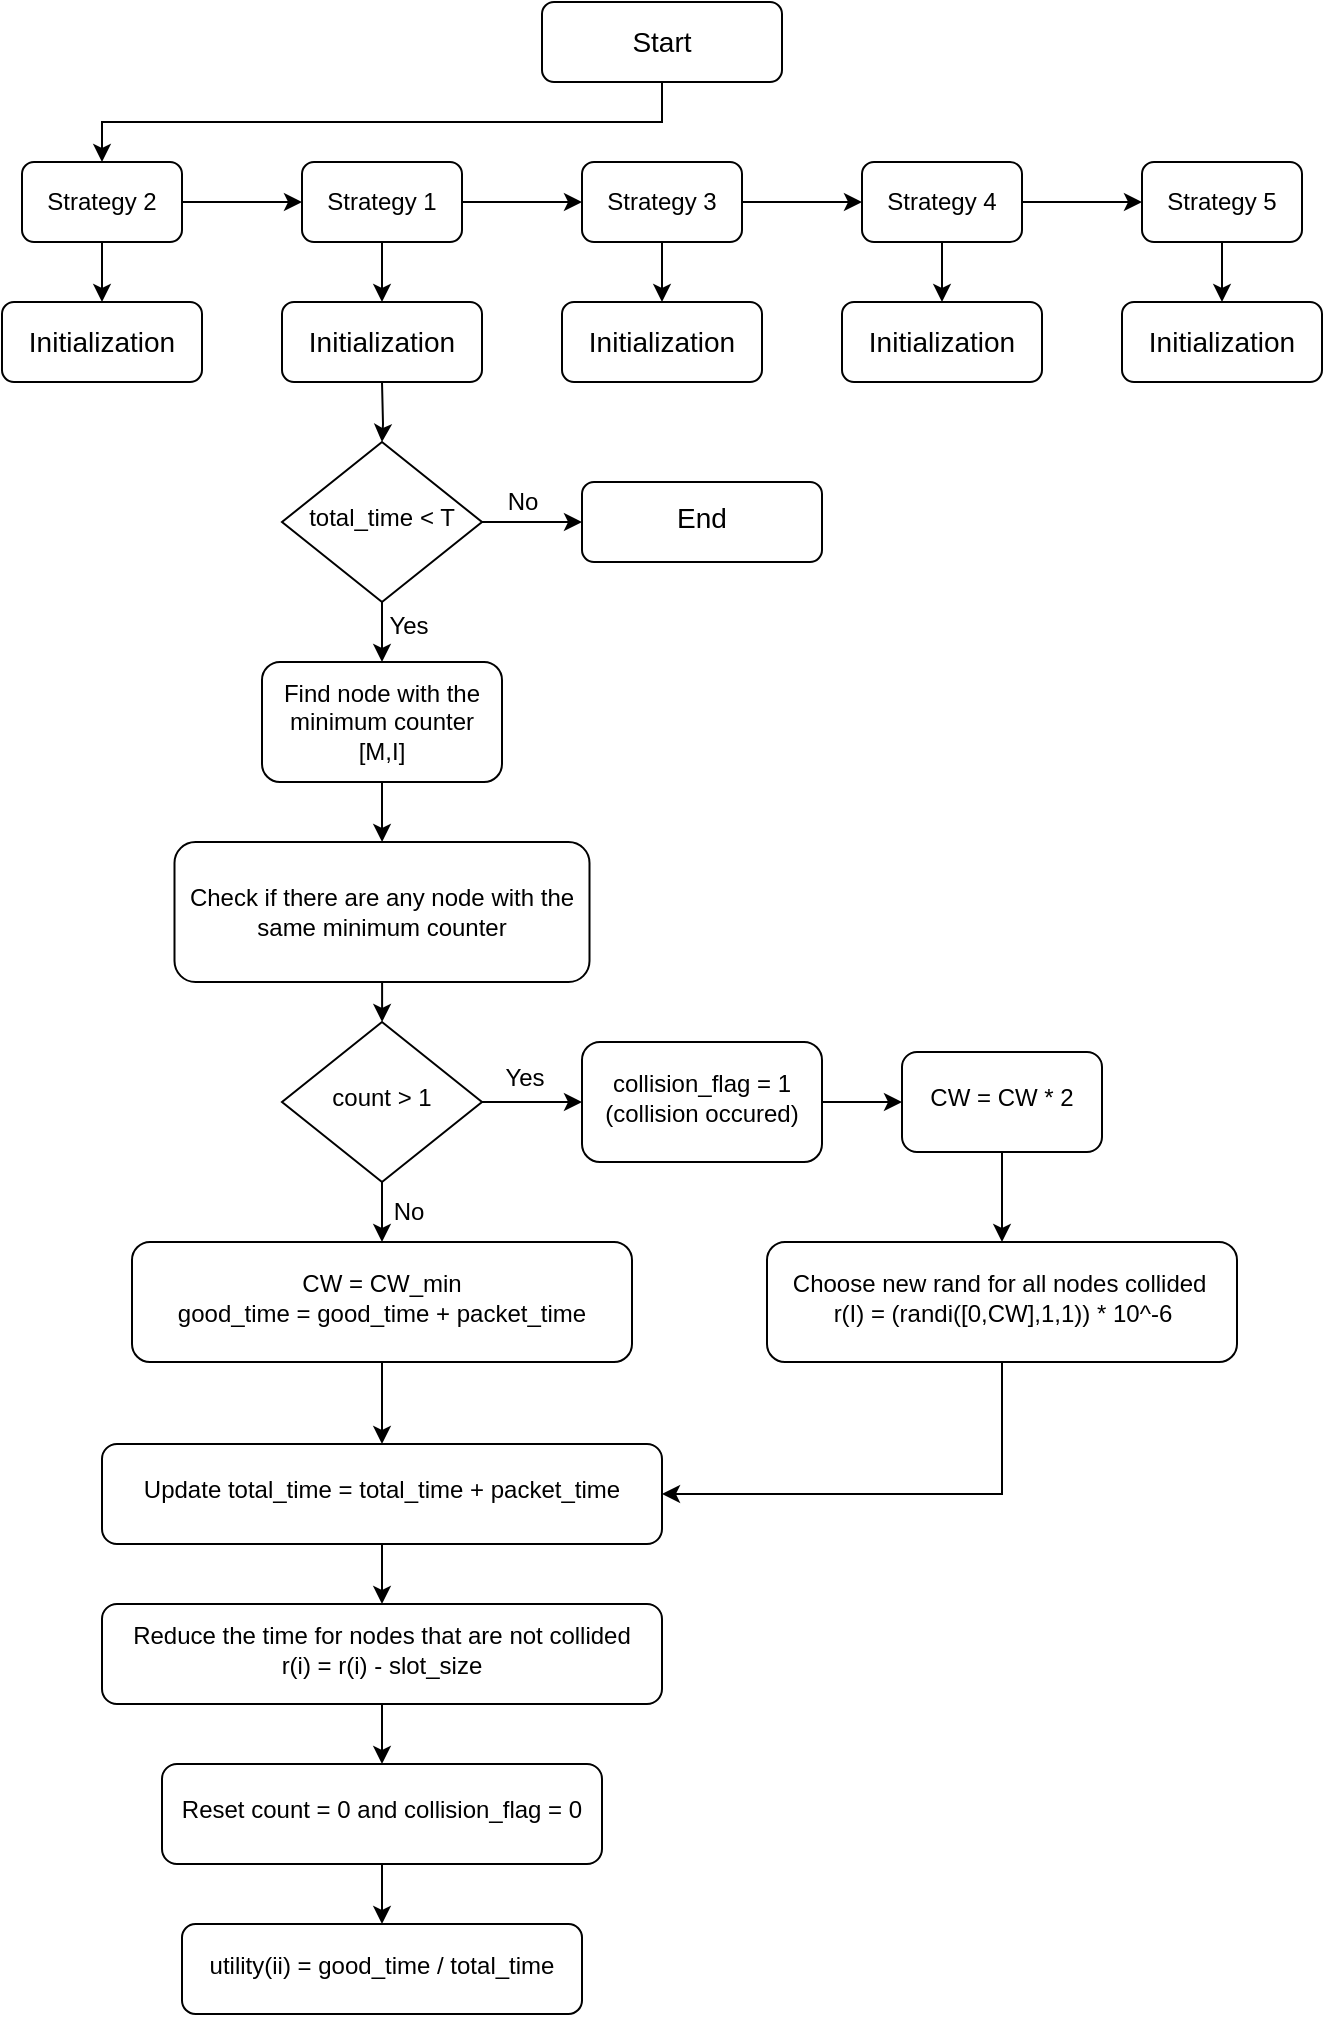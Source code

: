<mxfile version="24.2.1" type="device" pages="2">
  <diagram id="C5RBs43oDa-KdzZeNtuy" name="Page-1">
    <mxGraphModel dx="1050" dy="522" grid="1" gridSize="10" guides="1" tooltips="1" connect="1" arrows="1" fold="1" page="1" pageScale="1" pageWidth="827" pageHeight="1169" math="0" shadow="0">
      <root>
        <mxCell id="WIyWlLk6GJQsqaUBKTNV-0" />
        <mxCell id="WIyWlLk6GJQsqaUBKTNV-1" parent="WIyWlLk6GJQsqaUBKTNV-0" />
        <mxCell id="72RubLrnQUM0BgyUZ6_7-25" style="edgeStyle=orthogonalEdgeStyle;rounded=0;orthogonalLoop=1;jettySize=auto;html=1;exitX=0.5;exitY=1;exitDx=0;exitDy=0;entryX=0.5;entryY=0;entryDx=0;entryDy=0;" parent="WIyWlLk6GJQsqaUBKTNV-1" source="WIyWlLk6GJQsqaUBKTNV-3" target="72RubLrnQUM0BgyUZ6_7-17" edge="1">
          <mxGeometry relative="1" as="geometry" />
        </mxCell>
        <mxCell id="WIyWlLk6GJQsqaUBKTNV-3" value="&lt;font style=&quot;font-size: 14px;&quot;&gt;Start&lt;/font&gt;" style="rounded=1;whiteSpace=wrap;html=1;fontSize=12;glass=0;strokeWidth=1;shadow=0;" parent="WIyWlLk6GJQsqaUBKTNV-1" vertex="1">
          <mxGeometry x="300" y="20" width="120" height="40" as="geometry" />
        </mxCell>
        <mxCell id="72RubLrnQUM0BgyUZ6_7-26" style="edgeStyle=orthogonalEdgeStyle;rounded=0;orthogonalLoop=1;jettySize=auto;html=1;exitX=1;exitY=0.5;exitDx=0;exitDy=0;" parent="WIyWlLk6GJQsqaUBKTNV-1" source="72RubLrnQUM0BgyUZ6_7-17" target="72RubLrnQUM0BgyUZ6_7-21" edge="1">
          <mxGeometry relative="1" as="geometry" />
        </mxCell>
        <mxCell id="72RubLrnQUM0BgyUZ6_7-35" value="" style="edgeStyle=orthogonalEdgeStyle;rounded=0;orthogonalLoop=1;jettySize=auto;html=1;" parent="WIyWlLk6GJQsqaUBKTNV-1" source="72RubLrnQUM0BgyUZ6_7-17" target="72RubLrnQUM0BgyUZ6_7-30" edge="1">
          <mxGeometry relative="1" as="geometry" />
        </mxCell>
        <mxCell id="72RubLrnQUM0BgyUZ6_7-17" value="Strategy 2" style="rounded=1;whiteSpace=wrap;html=1;fontSize=12;glass=0;strokeWidth=1;shadow=0;" parent="WIyWlLk6GJQsqaUBKTNV-1" vertex="1">
          <mxGeometry x="40" y="100" width="80" height="40" as="geometry" />
        </mxCell>
        <mxCell id="72RubLrnQUM0BgyUZ6_7-27" style="edgeStyle=orthogonalEdgeStyle;rounded=0;orthogonalLoop=1;jettySize=auto;html=1;exitX=1;exitY=0.5;exitDx=0;exitDy=0;entryX=0;entryY=0.5;entryDx=0;entryDy=0;" parent="WIyWlLk6GJQsqaUBKTNV-1" source="72RubLrnQUM0BgyUZ6_7-21" target="72RubLrnQUM0BgyUZ6_7-23" edge="1">
          <mxGeometry relative="1" as="geometry" />
        </mxCell>
        <mxCell id="72RubLrnQUM0BgyUZ6_7-36" value="" style="edgeStyle=orthogonalEdgeStyle;rounded=0;orthogonalLoop=1;jettySize=auto;html=1;" parent="WIyWlLk6GJQsqaUBKTNV-1" source="72RubLrnQUM0BgyUZ6_7-21" target="72RubLrnQUM0BgyUZ6_7-31" edge="1">
          <mxGeometry relative="1" as="geometry" />
        </mxCell>
        <mxCell id="72RubLrnQUM0BgyUZ6_7-21" value="Strategy 1" style="rounded=1;whiteSpace=wrap;html=1;fontSize=12;glass=0;strokeWidth=1;shadow=0;" parent="WIyWlLk6GJQsqaUBKTNV-1" vertex="1">
          <mxGeometry x="180" y="100" width="80" height="40" as="geometry" />
        </mxCell>
        <mxCell id="72RubLrnQUM0BgyUZ6_7-29" style="edgeStyle=orthogonalEdgeStyle;rounded=0;orthogonalLoop=1;jettySize=auto;html=1;exitX=1;exitY=0.5;exitDx=0;exitDy=0;entryX=0;entryY=0.5;entryDx=0;entryDy=0;" parent="WIyWlLk6GJQsqaUBKTNV-1" source="72RubLrnQUM0BgyUZ6_7-22" target="72RubLrnQUM0BgyUZ6_7-24" edge="1">
          <mxGeometry relative="1" as="geometry" />
        </mxCell>
        <mxCell id="72RubLrnQUM0BgyUZ6_7-38" value="" style="edgeStyle=orthogonalEdgeStyle;rounded=0;orthogonalLoop=1;jettySize=auto;html=1;" parent="WIyWlLk6GJQsqaUBKTNV-1" source="72RubLrnQUM0BgyUZ6_7-22" target="72RubLrnQUM0BgyUZ6_7-33" edge="1">
          <mxGeometry relative="1" as="geometry" />
        </mxCell>
        <mxCell id="72RubLrnQUM0BgyUZ6_7-22" value="Strategy 4" style="rounded=1;whiteSpace=wrap;html=1;fontSize=12;glass=0;strokeWidth=1;shadow=0;" parent="WIyWlLk6GJQsqaUBKTNV-1" vertex="1">
          <mxGeometry x="460" y="100" width="80" height="40" as="geometry" />
        </mxCell>
        <mxCell id="72RubLrnQUM0BgyUZ6_7-28" style="edgeStyle=orthogonalEdgeStyle;rounded=0;orthogonalLoop=1;jettySize=auto;html=1;exitX=1;exitY=0.5;exitDx=0;exitDy=0;entryX=0;entryY=0.5;entryDx=0;entryDy=0;" parent="WIyWlLk6GJQsqaUBKTNV-1" source="72RubLrnQUM0BgyUZ6_7-23" target="72RubLrnQUM0BgyUZ6_7-22" edge="1">
          <mxGeometry relative="1" as="geometry" />
        </mxCell>
        <mxCell id="72RubLrnQUM0BgyUZ6_7-37" value="" style="edgeStyle=orthogonalEdgeStyle;rounded=0;orthogonalLoop=1;jettySize=auto;html=1;" parent="WIyWlLk6GJQsqaUBKTNV-1" source="72RubLrnQUM0BgyUZ6_7-23" target="72RubLrnQUM0BgyUZ6_7-32" edge="1">
          <mxGeometry relative="1" as="geometry" />
        </mxCell>
        <mxCell id="72RubLrnQUM0BgyUZ6_7-23" value="Strategy 3" style="rounded=1;whiteSpace=wrap;html=1;fontSize=12;glass=0;strokeWidth=1;shadow=0;" parent="WIyWlLk6GJQsqaUBKTNV-1" vertex="1">
          <mxGeometry x="320" y="100" width="80" height="40" as="geometry" />
        </mxCell>
        <mxCell id="72RubLrnQUM0BgyUZ6_7-39" value="" style="edgeStyle=orthogonalEdgeStyle;rounded=0;orthogonalLoop=1;jettySize=auto;html=1;" parent="WIyWlLk6GJQsqaUBKTNV-1" source="72RubLrnQUM0BgyUZ6_7-24" target="72RubLrnQUM0BgyUZ6_7-34" edge="1">
          <mxGeometry relative="1" as="geometry" />
        </mxCell>
        <mxCell id="72RubLrnQUM0BgyUZ6_7-24" value="Strategy 5" style="rounded=1;whiteSpace=wrap;html=1;fontSize=12;glass=0;strokeWidth=1;shadow=0;" parent="WIyWlLk6GJQsqaUBKTNV-1" vertex="1">
          <mxGeometry x="600" y="100" width="80" height="40" as="geometry" />
        </mxCell>
        <mxCell id="72RubLrnQUM0BgyUZ6_7-41" value="" style="edgeStyle=orthogonalEdgeStyle;rounded=0;orthogonalLoop=1;jettySize=auto;html=1;" parent="WIyWlLk6GJQsqaUBKTNV-1" target="72RubLrnQUM0BgyUZ6_7-40" edge="1">
          <mxGeometry relative="1" as="geometry">
            <mxPoint x="220" y="210" as="sourcePoint" />
          </mxGeometry>
        </mxCell>
        <mxCell id="72RubLrnQUM0BgyUZ6_7-30" value="&lt;font style=&quot;font-size: 14px;&quot;&gt;Initialization&lt;/font&gt;" style="rounded=1;whiteSpace=wrap;html=1;fontSize=12;glass=0;strokeWidth=1;shadow=0;" parent="WIyWlLk6GJQsqaUBKTNV-1" vertex="1">
          <mxGeometry x="30" y="170" width="100" height="40" as="geometry" />
        </mxCell>
        <mxCell id="72RubLrnQUM0BgyUZ6_7-31" value="&lt;font style=&quot;font-size: 14px;&quot;&gt;Initialization&lt;/font&gt;" style="rounded=1;whiteSpace=wrap;html=1;fontSize=12;glass=0;strokeWidth=1;shadow=0;" parent="WIyWlLk6GJQsqaUBKTNV-1" vertex="1">
          <mxGeometry x="170" y="170" width="100" height="40" as="geometry" />
        </mxCell>
        <mxCell id="72RubLrnQUM0BgyUZ6_7-32" value="&lt;font style=&quot;font-size: 14px;&quot;&gt;Initialization&lt;/font&gt;" style="rounded=1;whiteSpace=wrap;html=1;fontSize=12;glass=0;strokeWidth=1;shadow=0;" parent="WIyWlLk6GJQsqaUBKTNV-1" vertex="1">
          <mxGeometry x="310" y="170" width="100" height="40" as="geometry" />
        </mxCell>
        <mxCell id="72RubLrnQUM0BgyUZ6_7-33" value="&lt;font style=&quot;font-size: 14px;&quot;&gt;Initialization&lt;/font&gt;" style="rounded=1;whiteSpace=wrap;html=1;fontSize=12;glass=0;strokeWidth=1;shadow=0;" parent="WIyWlLk6GJQsqaUBKTNV-1" vertex="1">
          <mxGeometry x="450" y="170" width="100" height="40" as="geometry" />
        </mxCell>
        <mxCell id="72RubLrnQUM0BgyUZ6_7-34" value="&lt;font style=&quot;font-size: 14px;&quot;&gt;Initialization&lt;/font&gt;" style="rounded=1;whiteSpace=wrap;html=1;fontSize=12;glass=0;strokeWidth=1;shadow=0;" parent="WIyWlLk6GJQsqaUBKTNV-1" vertex="1">
          <mxGeometry x="590" y="170" width="100" height="40" as="geometry" />
        </mxCell>
        <mxCell id="1LV72QbLzKAS0aGq6nYh-2" value="" style="edgeStyle=orthogonalEdgeStyle;rounded=0;orthogonalLoop=1;jettySize=auto;html=1;" parent="WIyWlLk6GJQsqaUBKTNV-1" source="72RubLrnQUM0BgyUZ6_7-40" target="1LV72QbLzKAS0aGq6nYh-1" edge="1">
          <mxGeometry relative="1" as="geometry" />
        </mxCell>
        <mxCell id="1LV72QbLzKAS0aGq6nYh-38" value="" style="edgeStyle=orthogonalEdgeStyle;rounded=0;orthogonalLoop=1;jettySize=auto;html=1;" parent="WIyWlLk6GJQsqaUBKTNV-1" source="72RubLrnQUM0BgyUZ6_7-40" target="1LV72QbLzKAS0aGq6nYh-37" edge="1">
          <mxGeometry relative="1" as="geometry" />
        </mxCell>
        <mxCell id="72RubLrnQUM0BgyUZ6_7-40" value="total_time &amp;lt; T" style="rhombus;whiteSpace=wrap;html=1;shadow=0;fontFamily=Helvetica;fontSize=12;align=center;strokeWidth=1;spacing=6;spacingTop=-4;" parent="WIyWlLk6GJQsqaUBKTNV-1" vertex="1">
          <mxGeometry x="170" y="240" width="100" height="80" as="geometry" />
        </mxCell>
        <mxCell id="1LV72QbLzKAS0aGq6nYh-6" value="" style="edgeStyle=orthogonalEdgeStyle;rounded=0;orthogonalLoop=1;jettySize=auto;html=1;" parent="WIyWlLk6GJQsqaUBKTNV-1" source="1LV72QbLzKAS0aGq6nYh-1" target="1LV72QbLzKAS0aGq6nYh-5" edge="1">
          <mxGeometry relative="1" as="geometry" />
        </mxCell>
        <mxCell id="1LV72QbLzKAS0aGq6nYh-1" value="Find node with the minimum counter [M,I]" style="rounded=1;whiteSpace=wrap;html=1;fontSize=12;glass=0;strokeWidth=1;shadow=0;" parent="WIyWlLk6GJQsqaUBKTNV-1" vertex="1">
          <mxGeometry x="160" y="350" width="120" height="60" as="geometry" />
        </mxCell>
        <mxCell id="1LV72QbLzKAS0aGq6nYh-4" value="Yes" style="text;html=1;align=center;verticalAlign=middle;resizable=0;points=[];autosize=1;strokeColor=none;fillColor=none;" parent="WIyWlLk6GJQsqaUBKTNV-1" vertex="1">
          <mxGeometry x="213" y="317" width="40" height="30" as="geometry" />
        </mxCell>
        <mxCell id="1LV72QbLzKAS0aGq6nYh-13" value="" style="edgeStyle=orthogonalEdgeStyle;rounded=0;orthogonalLoop=1;jettySize=auto;html=1;" parent="WIyWlLk6GJQsqaUBKTNV-1" source="1LV72QbLzKAS0aGq6nYh-5" target="1LV72QbLzKAS0aGq6nYh-11" edge="1">
          <mxGeometry relative="1" as="geometry" />
        </mxCell>
        <mxCell id="1LV72QbLzKAS0aGq6nYh-5" value="Check if there are any node with the same minimum counter" style="rounded=1;whiteSpace=wrap;html=1;fontSize=12;glass=0;strokeWidth=1;shadow=0;" parent="WIyWlLk6GJQsqaUBKTNV-1" vertex="1">
          <mxGeometry x="116.25" y="440" width="207.5" height="70" as="geometry" />
        </mxCell>
        <mxCell id="1LV72QbLzKAS0aGq6nYh-15" value="" style="edgeStyle=orthogonalEdgeStyle;rounded=0;orthogonalLoop=1;jettySize=auto;html=1;" parent="WIyWlLk6GJQsqaUBKTNV-1" source="1LV72QbLzKAS0aGq6nYh-11" target="1LV72QbLzKAS0aGq6nYh-14" edge="1">
          <mxGeometry relative="1" as="geometry" />
        </mxCell>
        <mxCell id="1LV72QbLzKAS0aGq6nYh-19" value="" style="edgeStyle=orthogonalEdgeStyle;rounded=0;orthogonalLoop=1;jettySize=auto;html=1;" parent="WIyWlLk6GJQsqaUBKTNV-1" source="1LV72QbLzKAS0aGq6nYh-11" target="1LV72QbLzKAS0aGq6nYh-18" edge="1">
          <mxGeometry relative="1" as="geometry" />
        </mxCell>
        <mxCell id="1LV72QbLzKAS0aGq6nYh-11" value="count &amp;gt; 1" style="rhombus;whiteSpace=wrap;html=1;shadow=0;fontFamily=Helvetica;fontSize=12;align=center;strokeWidth=1;spacing=6;spacingTop=-4;" parent="WIyWlLk6GJQsqaUBKTNV-1" vertex="1">
          <mxGeometry x="170" y="530" width="100" height="80" as="geometry" />
        </mxCell>
        <mxCell id="1LV72QbLzKAS0aGq6nYh-17" value="" style="edgeStyle=orthogonalEdgeStyle;rounded=0;orthogonalLoop=1;jettySize=auto;html=1;" parent="WIyWlLk6GJQsqaUBKTNV-1" source="1LV72QbLzKAS0aGq6nYh-14" target="1LV72QbLzKAS0aGq6nYh-16" edge="1">
          <mxGeometry relative="1" as="geometry" />
        </mxCell>
        <mxCell id="1LV72QbLzKAS0aGq6nYh-14" value="collision_flag = 1 (collision occured)" style="rounded=1;whiteSpace=wrap;html=1;shadow=0;strokeWidth=1;spacing=6;spacingTop=-4;" parent="WIyWlLk6GJQsqaUBKTNV-1" vertex="1">
          <mxGeometry x="320" y="540" width="120" height="60" as="geometry" />
        </mxCell>
        <mxCell id="A3e3yvQEFYm9_FNXve_z-0" style="edgeStyle=orthogonalEdgeStyle;rounded=0;orthogonalLoop=1;jettySize=auto;html=1;exitX=0.5;exitY=1;exitDx=0;exitDy=0;entryX=0.5;entryY=0;entryDx=0;entryDy=0;" parent="WIyWlLk6GJQsqaUBKTNV-1" source="1LV72QbLzKAS0aGq6nYh-16" target="1LV72QbLzKAS0aGq6nYh-22" edge="1">
          <mxGeometry relative="1" as="geometry" />
        </mxCell>
        <mxCell id="1LV72QbLzKAS0aGq6nYh-16" value="CW = CW * 2" style="whiteSpace=wrap;html=1;rounded=1;shadow=0;strokeWidth=1;spacing=6;spacingTop=-4;" parent="WIyWlLk6GJQsqaUBKTNV-1" vertex="1">
          <mxGeometry x="480" y="545" width="100" height="50" as="geometry" />
        </mxCell>
        <mxCell id="A3e3yvQEFYm9_FNXve_z-1" style="edgeStyle=orthogonalEdgeStyle;rounded=0;orthogonalLoop=1;jettySize=auto;html=1;exitX=0.5;exitY=1;exitDx=0;exitDy=0;entryX=0.5;entryY=0;entryDx=0;entryDy=0;" parent="WIyWlLk6GJQsqaUBKTNV-1" source="1LV72QbLzKAS0aGq6nYh-18" target="1LV72QbLzKAS0aGq6nYh-25" edge="1">
          <mxGeometry relative="1" as="geometry" />
        </mxCell>
        <mxCell id="1LV72QbLzKAS0aGq6nYh-18" value="&lt;div&gt;CW = CW_min&lt;br&gt;&lt;/div&gt;good_time = good_time + packet_time" style="rounded=1;whiteSpace=wrap;html=1;shadow=0;strokeWidth=1;spacing=6;spacingTop=-4;" parent="WIyWlLk6GJQsqaUBKTNV-1" vertex="1">
          <mxGeometry x="95" y="640" width="250" height="60" as="geometry" />
        </mxCell>
        <mxCell id="1LV72QbLzKAS0aGq6nYh-20" value="Yes" style="text;html=1;align=center;verticalAlign=middle;resizable=0;points=[];autosize=1;strokeColor=none;fillColor=none;" parent="WIyWlLk6GJQsqaUBKTNV-1" vertex="1">
          <mxGeometry x="271" y="543" width="40" height="30" as="geometry" />
        </mxCell>
        <mxCell id="1LV72QbLzKAS0aGq6nYh-21" value="No" style="text;html=1;align=center;verticalAlign=middle;resizable=0;points=[];autosize=1;strokeColor=none;fillColor=none;" parent="WIyWlLk6GJQsqaUBKTNV-1" vertex="1">
          <mxGeometry x="213" y="610" width="40" height="30" as="geometry" />
        </mxCell>
        <mxCell id="A3e3yvQEFYm9_FNXve_z-3" style="edgeStyle=orthogonalEdgeStyle;rounded=0;orthogonalLoop=1;jettySize=auto;html=1;exitX=0.5;exitY=1;exitDx=0;exitDy=0;entryX=1;entryY=0.5;entryDx=0;entryDy=0;" parent="WIyWlLk6GJQsqaUBKTNV-1" source="1LV72QbLzKAS0aGq6nYh-22" target="1LV72QbLzKAS0aGq6nYh-25" edge="1">
          <mxGeometry relative="1" as="geometry" />
        </mxCell>
        <mxCell id="1LV72QbLzKAS0aGq6nYh-22" value="Choose new rand for all nodes collided&amp;nbsp;&lt;div&gt;r(I) = (randi([0,CW],1,1)) * 10^-6&lt;/div&gt;" style="rounded=1;whiteSpace=wrap;html=1;shadow=0;strokeWidth=1;spacing=6;spacingTop=-4;" parent="WIyWlLk6GJQsqaUBKTNV-1" vertex="1">
          <mxGeometry x="412.5" y="640" width="235" height="60" as="geometry" />
        </mxCell>
        <mxCell id="1LV72QbLzKAS0aGq6nYh-29" value="" style="edgeStyle=orthogonalEdgeStyle;rounded=0;orthogonalLoop=1;jettySize=auto;html=1;" parent="WIyWlLk6GJQsqaUBKTNV-1" source="1LV72QbLzKAS0aGq6nYh-25" target="1LV72QbLzKAS0aGq6nYh-28" edge="1">
          <mxGeometry relative="1" as="geometry" />
        </mxCell>
        <mxCell id="1LV72QbLzKAS0aGq6nYh-25" value="Update total_time = total_time + packet_time" style="rounded=1;whiteSpace=wrap;html=1;shadow=0;strokeWidth=1;spacing=6;spacingTop=-4;" parent="WIyWlLk6GJQsqaUBKTNV-1" vertex="1">
          <mxGeometry x="80" y="741" width="280" height="50" as="geometry" />
        </mxCell>
        <mxCell id="1LV72QbLzKAS0aGq6nYh-31" value="" style="edgeStyle=orthogonalEdgeStyle;rounded=0;orthogonalLoop=1;jettySize=auto;html=1;" parent="WIyWlLk6GJQsqaUBKTNV-1" source="1LV72QbLzKAS0aGq6nYh-28" target="1LV72QbLzKAS0aGq6nYh-30" edge="1">
          <mxGeometry relative="1" as="geometry" />
        </mxCell>
        <mxCell id="1LV72QbLzKAS0aGq6nYh-28" value="Reduce the time for nodes that are not collided&lt;div&gt;r(i) = r(i) - slot_size&lt;br&gt;&lt;/div&gt;" style="rounded=1;whiteSpace=wrap;html=1;shadow=0;strokeWidth=1;spacing=6;spacingTop=-4;" parent="WIyWlLk6GJQsqaUBKTNV-1" vertex="1">
          <mxGeometry x="80" y="821" width="280" height="50" as="geometry" />
        </mxCell>
        <mxCell id="1LV72QbLzKAS0aGq6nYh-33" value="" style="edgeStyle=orthogonalEdgeStyle;rounded=0;orthogonalLoop=1;jettySize=auto;html=1;" parent="WIyWlLk6GJQsqaUBKTNV-1" source="1LV72QbLzKAS0aGq6nYh-30" target="1LV72QbLzKAS0aGq6nYh-32" edge="1">
          <mxGeometry relative="1" as="geometry" />
        </mxCell>
        <mxCell id="1LV72QbLzKAS0aGq6nYh-30" value="Reset count = 0 and collision_flag = 0" style="rounded=1;whiteSpace=wrap;html=1;shadow=0;strokeWidth=1;spacing=6;spacingTop=-4;" parent="WIyWlLk6GJQsqaUBKTNV-1" vertex="1">
          <mxGeometry x="110" y="901" width="220" height="50" as="geometry" />
        </mxCell>
        <mxCell id="1LV72QbLzKAS0aGq6nYh-32" value="utility(ii) = good_time / total_time" style="rounded=1;whiteSpace=wrap;html=1;shadow=0;strokeWidth=1;spacing=6;spacingTop=-4;" parent="WIyWlLk6GJQsqaUBKTNV-1" vertex="1">
          <mxGeometry x="120" y="981" width="200" height="45" as="geometry" />
        </mxCell>
        <mxCell id="1LV72QbLzKAS0aGq6nYh-37" value="&lt;font style=&quot;font-size: 14px;&quot;&gt;End&lt;/font&gt;" style="rounded=1;whiteSpace=wrap;html=1;shadow=0;strokeWidth=1;spacing=6;spacingTop=-4;" parent="WIyWlLk6GJQsqaUBKTNV-1" vertex="1">
          <mxGeometry x="320" y="260" width="120" height="40" as="geometry" />
        </mxCell>
        <mxCell id="6Q4fSlG8N5F0dTzM4JcL-0" value="No" style="text;html=1;align=center;verticalAlign=middle;resizable=0;points=[];autosize=1;strokeColor=none;fillColor=none;" parent="WIyWlLk6GJQsqaUBKTNV-1" vertex="1">
          <mxGeometry x="270" y="255" width="40" height="30" as="geometry" />
        </mxCell>
      </root>
    </mxGraphModel>
  </diagram>
  <diagram id="HwcZyTEg474XpjV7Pr79" name="Trang-2">
    <mxGraphModel dx="1050" dy="522" grid="1" gridSize="10" guides="1" tooltips="1" connect="1" arrows="1" fold="1" page="1" pageScale="1" pageWidth="827" pageHeight="1169" math="0" shadow="0">
      <root>
        <mxCell id="0" />
        <mxCell id="1" parent="0" />
        <mxCell id="C0VvFrs1ONkLHnB8MBzZ-6" style="edgeStyle=orthogonalEdgeStyle;rounded=0;orthogonalLoop=1;jettySize=auto;html=1;entryX=0.5;entryY=0;entryDx=0;entryDy=0;" edge="1" parent="1" source="Pft1HIH7EBBbLkFFnmwQ-2" target="wl-6aLsPFYIHbFVLVNVc-1">
          <mxGeometry relative="1" as="geometry" />
        </mxCell>
        <mxCell id="Pft1HIH7EBBbLkFFnmwQ-2" value="Start" style="ellipse;whiteSpace=wrap;html=1;align=center;" vertex="1" parent="1">
          <mxGeometry x="319" y="189" width="90" height="40" as="geometry" />
        </mxCell>
        <mxCell id="C0VvFrs1ONkLHnB8MBzZ-7" style="edgeStyle=orthogonalEdgeStyle;rounded=0;orthogonalLoop=1;jettySize=auto;html=1;entryX=0.5;entryY=0;entryDx=0;entryDy=0;" edge="1" parent="1" source="wl-6aLsPFYIHbFVLVNVc-1" target="BTixyVCS-bk6uIbby6jy-1">
          <mxGeometry relative="1" as="geometry" />
        </mxCell>
        <mxCell id="wl-6aLsPFYIHbFVLVNVc-1" value="&lt;font style=&quot;font-size: 14px;&quot;&gt;Initialization&lt;/font&gt;" style="rounded=1;whiteSpace=wrap;html=1;fontSize=12;glass=0;strokeWidth=1;shadow=0;align=center;" vertex="1" parent="1">
          <mxGeometry x="314" y="255" width="100" height="40" as="geometry" />
        </mxCell>
        <mxCell id="C0VvFrs1ONkLHnB8MBzZ-8" style="edgeStyle=orthogonalEdgeStyle;rounded=0;orthogonalLoop=1;jettySize=auto;html=1;entryX=0.5;entryY=0;entryDx=0;entryDy=0;" edge="1" parent="1" source="BTixyVCS-bk6uIbby6jy-1" target="37lXPXk3oOZkQdZGvRGx-2">
          <mxGeometry relative="1" as="geometry" />
        </mxCell>
        <mxCell id="S6yIrgOXjZw5kQEW7riP-12" style="edgeStyle=orthogonalEdgeStyle;rounded=0;orthogonalLoop=1;jettySize=auto;html=1;entryX=1;entryY=0.5;entryDx=0;entryDy=0;" edge="1" parent="1" source="BTixyVCS-bk6uIbby6jy-1" target="C0VvFrs1ONkLHnB8MBzZ-4">
          <mxGeometry relative="1" as="geometry">
            <Array as="points">
              <mxPoint x="610" y="345" />
              <mxPoint x="610" y="854" />
            </Array>
          </mxGeometry>
        </mxCell>
        <mxCell id="BTixyVCS-bk6uIbby6jy-1" value="total_time &amp;lt; T" style="rhombus;whiteSpace=wrap;html=1;shadow=0;fontFamily=Helvetica;fontSize=12;align=center;strokeWidth=1;spacing=6;spacingTop=-4;" vertex="1" parent="1">
          <mxGeometry x="314" y="315" width="100" height="60" as="geometry" />
        </mxCell>
        <mxCell id="C0VvFrs1ONkLHnB8MBzZ-9" style="edgeStyle=orthogonalEdgeStyle;rounded=0;orthogonalLoop=1;jettySize=auto;html=1;entryX=0;entryY=0.5;entryDx=0;entryDy=0;" edge="1" parent="1" source="37lXPXk3oOZkQdZGvRGx-2" target="hQbYxWGHi5eLST6_0yHu-1">
          <mxGeometry relative="1" as="geometry" />
        </mxCell>
        <mxCell id="C0VvFrs1ONkLHnB8MBzZ-11" style="edgeStyle=orthogonalEdgeStyle;rounded=0;orthogonalLoop=1;jettySize=auto;html=1;entryX=0.5;entryY=0;entryDx=0;entryDy=0;" edge="1" parent="1" source="37lXPXk3oOZkQdZGvRGx-2" target="I8tk_VSeOnvGw5o1QGV1-1">
          <mxGeometry relative="1" as="geometry" />
        </mxCell>
        <mxCell id="37lXPXk3oOZkQdZGvRGx-2" value="If two more nodes&amp;nbsp;&lt;div style=&quot;font-size: 10px;&quot;&gt;have the same wait time&lt;/div&gt;" style="rhombus;whiteSpace=wrap;html=1;fontSize=10;align=center;" vertex="1" parent="1">
          <mxGeometry x="284" y="405" width="160" height="70" as="geometry" />
        </mxCell>
        <mxCell id="S6yIrgOXjZw5kQEW7riP-3" style="edgeStyle=orthogonalEdgeStyle;rounded=0;orthogonalLoop=1;jettySize=auto;html=1;entryX=0.5;entryY=0;entryDx=0;entryDy=0;" edge="1" parent="1" source="hQbYxWGHi5eLST6_0yHu-1" target="S6yIrgOXjZw5kQEW7riP-2">
          <mxGeometry relative="1" as="geometry" />
        </mxCell>
        <mxCell id="hQbYxWGHi5eLST6_0yHu-1" value="collision_flag = 1 (collision occured)" style="rounded=1;whiteSpace=wrap;html=1;shadow=0;strokeWidth=1;spacing=6;spacingTop=-4;" vertex="1" parent="1">
          <mxGeometry x="482" y="422.5" width="120" height="35" as="geometry" />
        </mxCell>
        <mxCell id="C0VvFrs1ONkLHnB8MBzZ-16" style="edgeStyle=orthogonalEdgeStyle;rounded=0;orthogonalLoop=1;jettySize=auto;html=1;entryX=0.5;entryY=0;entryDx=0;entryDy=0;" edge="1" parent="1" source="I8tk_VSeOnvGw5o1QGV1-1" target="I8tk_VSeOnvGw5o1QGV1-2">
          <mxGeometry relative="1" as="geometry" />
        </mxCell>
        <mxCell id="I8tk_VSeOnvGw5o1QGV1-1" value="&lt;div&gt;&lt;span style=&quot;background-color: initial;&quot;&gt;good_time = good_time + packet_time&lt;/span&gt;&lt;br&gt;&lt;/div&gt;" style="rounded=1;whiteSpace=wrap;html=1;shadow=0;strokeWidth=1;spacing=6;spacingTop=-4;align=center;" vertex="1" parent="1">
          <mxGeometry x="256.5" y="511" width="215" height="37" as="geometry" />
        </mxCell>
        <mxCell id="C0VvFrs1ONkLHnB8MBzZ-17" style="edgeStyle=orthogonalEdgeStyle;rounded=0;orthogonalLoop=1;jettySize=auto;html=1;entryX=0.5;entryY=0;entryDx=0;entryDy=0;" edge="1" parent="1" source="I8tk_VSeOnvGw5o1QGV1-2" target="C0VvFrs1ONkLHnB8MBzZ-1">
          <mxGeometry relative="1" as="geometry" />
        </mxCell>
        <mxCell id="S6yIrgOXjZw5kQEW7riP-11" style="edgeStyle=orthogonalEdgeStyle;rounded=0;orthogonalLoop=1;jettySize=auto;html=1;entryX=0;entryY=0.5;entryDx=0;entryDy=0;" edge="1" parent="1" source="I8tk_VSeOnvGw5o1QGV1-2" target="BTixyVCS-bk6uIbby6jy-1">
          <mxGeometry relative="1" as="geometry">
            <Array as="points">
              <mxPoint x="240" y="592" />
              <mxPoint x="240" y="345" />
            </Array>
          </mxGeometry>
        </mxCell>
        <mxCell id="I8tk_VSeOnvGw5o1QGV1-2" value="total_time = total_time + packet_time" style="rounded=1;whiteSpace=wrap;html=1;shadow=0;strokeWidth=1;spacing=6;spacingTop=-4;align=center;" vertex="1" parent="1">
          <mxGeometry x="259.5" y="576" width="209" height="31" as="geometry" />
        </mxCell>
        <mxCell id="C0VvFrs1ONkLHnB8MBzZ-18" style="edgeStyle=orthogonalEdgeStyle;rounded=0;orthogonalLoop=1;jettySize=auto;html=1;entryX=0.5;entryY=0;entryDx=0;entryDy=0;" edge="1" parent="1" source="C0VvFrs1ONkLHnB8MBzZ-1" target="C0VvFrs1ONkLHnB8MBzZ-2">
          <mxGeometry relative="1" as="geometry" />
        </mxCell>
        <mxCell id="C0VvFrs1ONkLHnB8MBzZ-1" value="Reduce the time for nodes&amp;nbsp;&lt;div&gt;that are not collided&lt;/div&gt;" style="rounded=1;whiteSpace=wrap;html=1;shadow=0;strokeWidth=1;spacing=6;spacingTop=-4;align=center;" vertex="1" parent="1">
          <mxGeometry x="284" y="635" width="160" height="50" as="geometry" />
        </mxCell>
        <mxCell id="C0VvFrs1ONkLHnB8MBzZ-19" style="edgeStyle=orthogonalEdgeStyle;rounded=0;orthogonalLoop=1;jettySize=auto;html=1;entryX=0.5;entryY=0;entryDx=0;entryDy=0;" edge="1" parent="1" source="C0VvFrs1ONkLHnB8MBzZ-2" target="C0VvFrs1ONkLHnB8MBzZ-3">
          <mxGeometry relative="1" as="geometry" />
        </mxCell>
        <mxCell id="C0VvFrs1ONkLHnB8MBzZ-2" value="&lt;div&gt;collision_flag = 0&lt;/div&gt;" style="rounded=1;whiteSpace=wrap;html=1;shadow=0;strokeWidth=1;spacing=6;spacingTop=-4;align=center;" vertex="1" parent="1">
          <mxGeometry x="299" y="713" width="130" height="30" as="geometry" />
        </mxCell>
        <mxCell id="C0VvFrs1ONkLHnB8MBzZ-20" value="" style="edgeStyle=orthogonalEdgeStyle;rounded=0;orthogonalLoop=1;jettySize=auto;html=1;" edge="1" parent="1" source="C0VvFrs1ONkLHnB8MBzZ-3" target="C0VvFrs1ONkLHnB8MBzZ-4">
          <mxGeometry relative="1" as="geometry" />
        </mxCell>
        <mxCell id="C0VvFrs1ONkLHnB8MBzZ-3" value="utility time = good_time / total_time" style="rounded=1;whiteSpace=wrap;html=1;shadow=0;strokeWidth=1;spacing=6;spacingTop=-4;align=center;" vertex="1" parent="1">
          <mxGeometry x="264" y="772" width="200" height="35" as="geometry" />
        </mxCell>
        <mxCell id="C0VvFrs1ONkLHnB8MBzZ-4" value="End" style="ellipse;whiteSpace=wrap;html=1;align=center;" vertex="1" parent="1">
          <mxGeometry x="319" y="834" width="90" height="40" as="geometry" />
        </mxCell>
        <mxCell id="C0VvFrs1ONkLHnB8MBzZ-22" value="No" style="text;html=1;align=center;verticalAlign=middle;whiteSpace=wrap;rounded=0;" vertex="1" parent="1">
          <mxGeometry x="406" y="320" width="40" height="20" as="geometry" />
        </mxCell>
        <mxCell id="C0VvFrs1ONkLHnB8MBzZ-23" value="No" style="text;html=1;align=center;verticalAlign=middle;whiteSpace=wrap;rounded=0;" vertex="1" parent="1">
          <mxGeometry x="330" y="476" width="40" height="20" as="geometry" />
        </mxCell>
        <mxCell id="C0VvFrs1ONkLHnB8MBzZ-24" value="Yes" style="text;html=1;align=center;verticalAlign=middle;whiteSpace=wrap;rounded=0;" vertex="1" parent="1">
          <mxGeometry x="357" y="374" width="40" height="20" as="geometry" />
        </mxCell>
        <mxCell id="C0VvFrs1ONkLHnB8MBzZ-25" value="Yes" style="text;html=1;align=center;verticalAlign=middle;whiteSpace=wrap;rounded=0;" vertex="1" parent="1">
          <mxGeometry x="436" y="420.5" width="40" height="20" as="geometry" />
        </mxCell>
        <mxCell id="S6yIrgOXjZw5kQEW7riP-10" style="edgeStyle=orthogonalEdgeStyle;rounded=0;orthogonalLoop=1;jettySize=auto;html=1;entryX=1;entryY=0.5;entryDx=0;entryDy=0;" edge="1" parent="1" source="S6yIrgOXjZw5kQEW7riP-2" target="I8tk_VSeOnvGw5o1QGV1-2">
          <mxGeometry relative="1" as="geometry">
            <Array as="points">
              <mxPoint x="540" y="592" />
            </Array>
          </mxGeometry>
        </mxCell>
        <mxCell id="S6yIrgOXjZw5kQEW7riP-2" value="&lt;div&gt;&lt;span style=&quot;background-color: initial;&quot;&gt;Back-off Strategy N&lt;/span&gt;&lt;br&gt;&lt;/div&gt;" style="rounded=1;whiteSpace=wrap;html=1;shadow=0;strokeWidth=1;spacing=6;spacingTop=-4;align=center;" vertex="1" parent="1">
          <mxGeometry x="482.5" y="511" width="119" height="37" as="geometry" />
        </mxCell>
      </root>
    </mxGraphModel>
  </diagram>
</mxfile>
